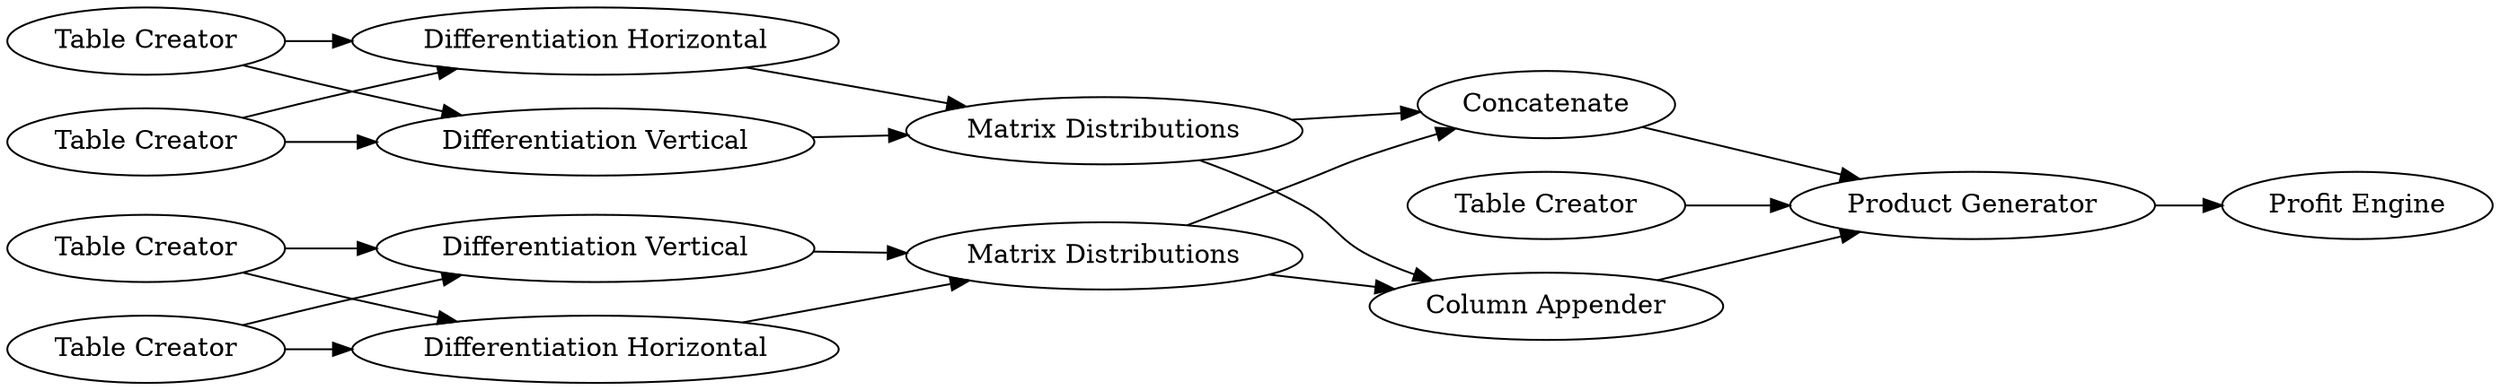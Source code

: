 digraph {
	"8318147277404918191_16" [label="Column Appender"]
	"8318147277404918191_4" [label="Differentiation Horizontal"]
	"8318147277404918191_14" [label="Table Creator"]
	"8318147277404918191_5" [label="Differentiation Vertical"]
	"8318147277404918191_3" [label="Table Creator"]
	"8318147277404918191_12" [label=Concatenate]
	"8318147277404918191_10" [label="Matrix Distributions"]
	"8318147277404918191_2" [label="Differentiation Vertical"]
	"8318147277404918191_11" [label="Matrix Distributions"]
	"8318147277404918191_6" [label="Table Creator"]
	"8318147277404918191_9" [label="Product Generator"]
	"8318147277404918191_8" [label="Table Creator"]
	"8318147277404918191_7" [label="Differentiation Horizontal"]
	"8318147277404918191_15" [label="Profit Engine"]
	"8318147277404918191_1" [label="Table Creator"]
	"8318147277404918191_11" -> "8318147277404918191_16"
	"8318147277404918191_8" -> "8318147277404918191_7"
	"8318147277404918191_16" -> "8318147277404918191_9"
	"8318147277404918191_10" -> "8318147277404918191_16"
	"8318147277404918191_8" -> "8318147277404918191_5"
	"8318147277404918191_3" -> "8318147277404918191_2"
	"8318147277404918191_9" -> "8318147277404918191_15"
	"8318147277404918191_1" -> "8318147277404918191_4"
	"8318147277404918191_4" -> "8318147277404918191_10"
	"8318147277404918191_7" -> "8318147277404918191_11"
	"8318147277404918191_12" -> "8318147277404918191_9"
	"8318147277404918191_3" -> "8318147277404918191_4"
	"8318147277404918191_5" -> "8318147277404918191_11"
	"8318147277404918191_11" -> "8318147277404918191_12"
	"8318147277404918191_2" -> "8318147277404918191_10"
	"8318147277404918191_10" -> "8318147277404918191_12"
	"8318147277404918191_6" -> "8318147277404918191_7"
	"8318147277404918191_1" -> "8318147277404918191_2"
	"8318147277404918191_6" -> "8318147277404918191_5"
	"8318147277404918191_14" -> "8318147277404918191_9"
	rankdir=LR
}
